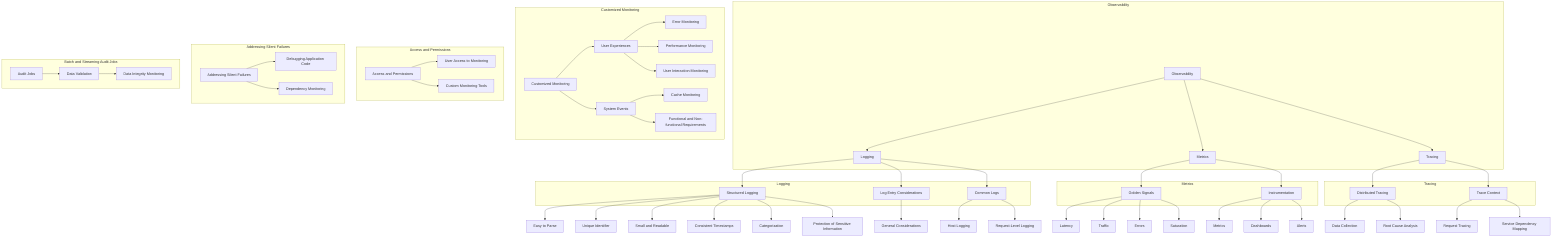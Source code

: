 graph TB
    subgraph "Observability"
        A[Observability]
        A --> B[Logging]
        A --> C[Metrics]
        A --> D[Tracing]
    end

    subgraph "Logging"
        B --> BA[Structured Logging]
        B --> BB[Log Entry Considerations]
        B --> BC[Common Logs]
    end

    subgraph "Metrics"
        C --> CA[Golden Signals]
        C --> CB[Instrumentation]
    end

    subgraph "Tracing"
        D --> DA[Distributed Tracing]
        D --> DB[Trace Context]
    end

    BA --> BA1[Easy to Parse]
    BA --> BA2[Unique Identifier]
    BA --> BA3[Small and Readable]
    BA --> BA4[Consistent Timestamps]
    BA --> BA5[Categorization]
    BA --> BA6[Protection of Sensitive Information]

    BB --> BB1[General Considerations]

    BC --> BC1[Host Logging]
    BC --> BC2[Request-Level Logging]

    CA --> CA1[Latency]
    CA --> CA2[Traffic]
    CA --> CA3[Errors]
    CA --> CA4[Saturation]

    CB --> CB1[Metrics]
    CB --> CB2[Dashboards]
    CB --> CB3[Alerts]

    DB --> DB1[Request Tracing]
    DB --> DB2[Service Dependency Mapping]

    DA --> DA1[Data Collection]
    DA --> DA2[Root Cause Analysis]

    subgraph "Customized Monitoring"
        E[Customized Monitoring]
        E --> EA[User Experiences]
        E --> EB[System Events]
        EA --> EA1[Error Monitoring]
        EA --> EA2[Performance Monitoring]
        EA --> EA3[User Interaction Monitoring]
        EB --> EB1[Cache Monitoring]
        EB --> EB2[Functional and Non-functional Requirements]
    end

    subgraph "Access and Permissions"
        F[Access and Permissions]
        F --> FA[User Access to Monitoring]
        F --> FB[Custom Monitoring Tools]
    end

    subgraph "Addressing Silent Failures"
        G[Addressing Silent Failures]
        G --> GA[Debugging Application Code]
        G --> GB[Dependency Monitoring]
    end

    subgraph "Batch and Streaming Audit Jobs"
        H[Audit Jobs]
        H --> HA[Data Validation]
        HA --> HA1[Data Integrity Monitoring]
    end